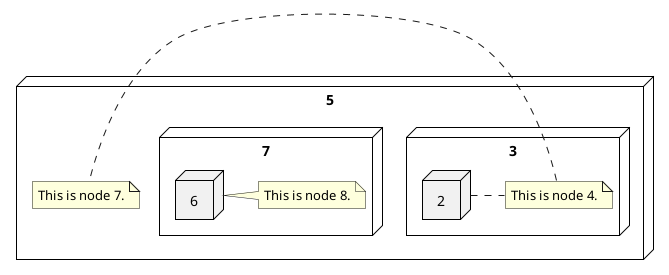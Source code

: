 @startuml
skinparam node {
    BorderColor black
    BorderThickness 1
}

node "5" {
    node "3" {
        node "2"
        note right: This is node 4.
    }
    note right: This is node 7.
    node "7" {
        node "6"
        note right: This is node 8.
    }
}
@enduml
